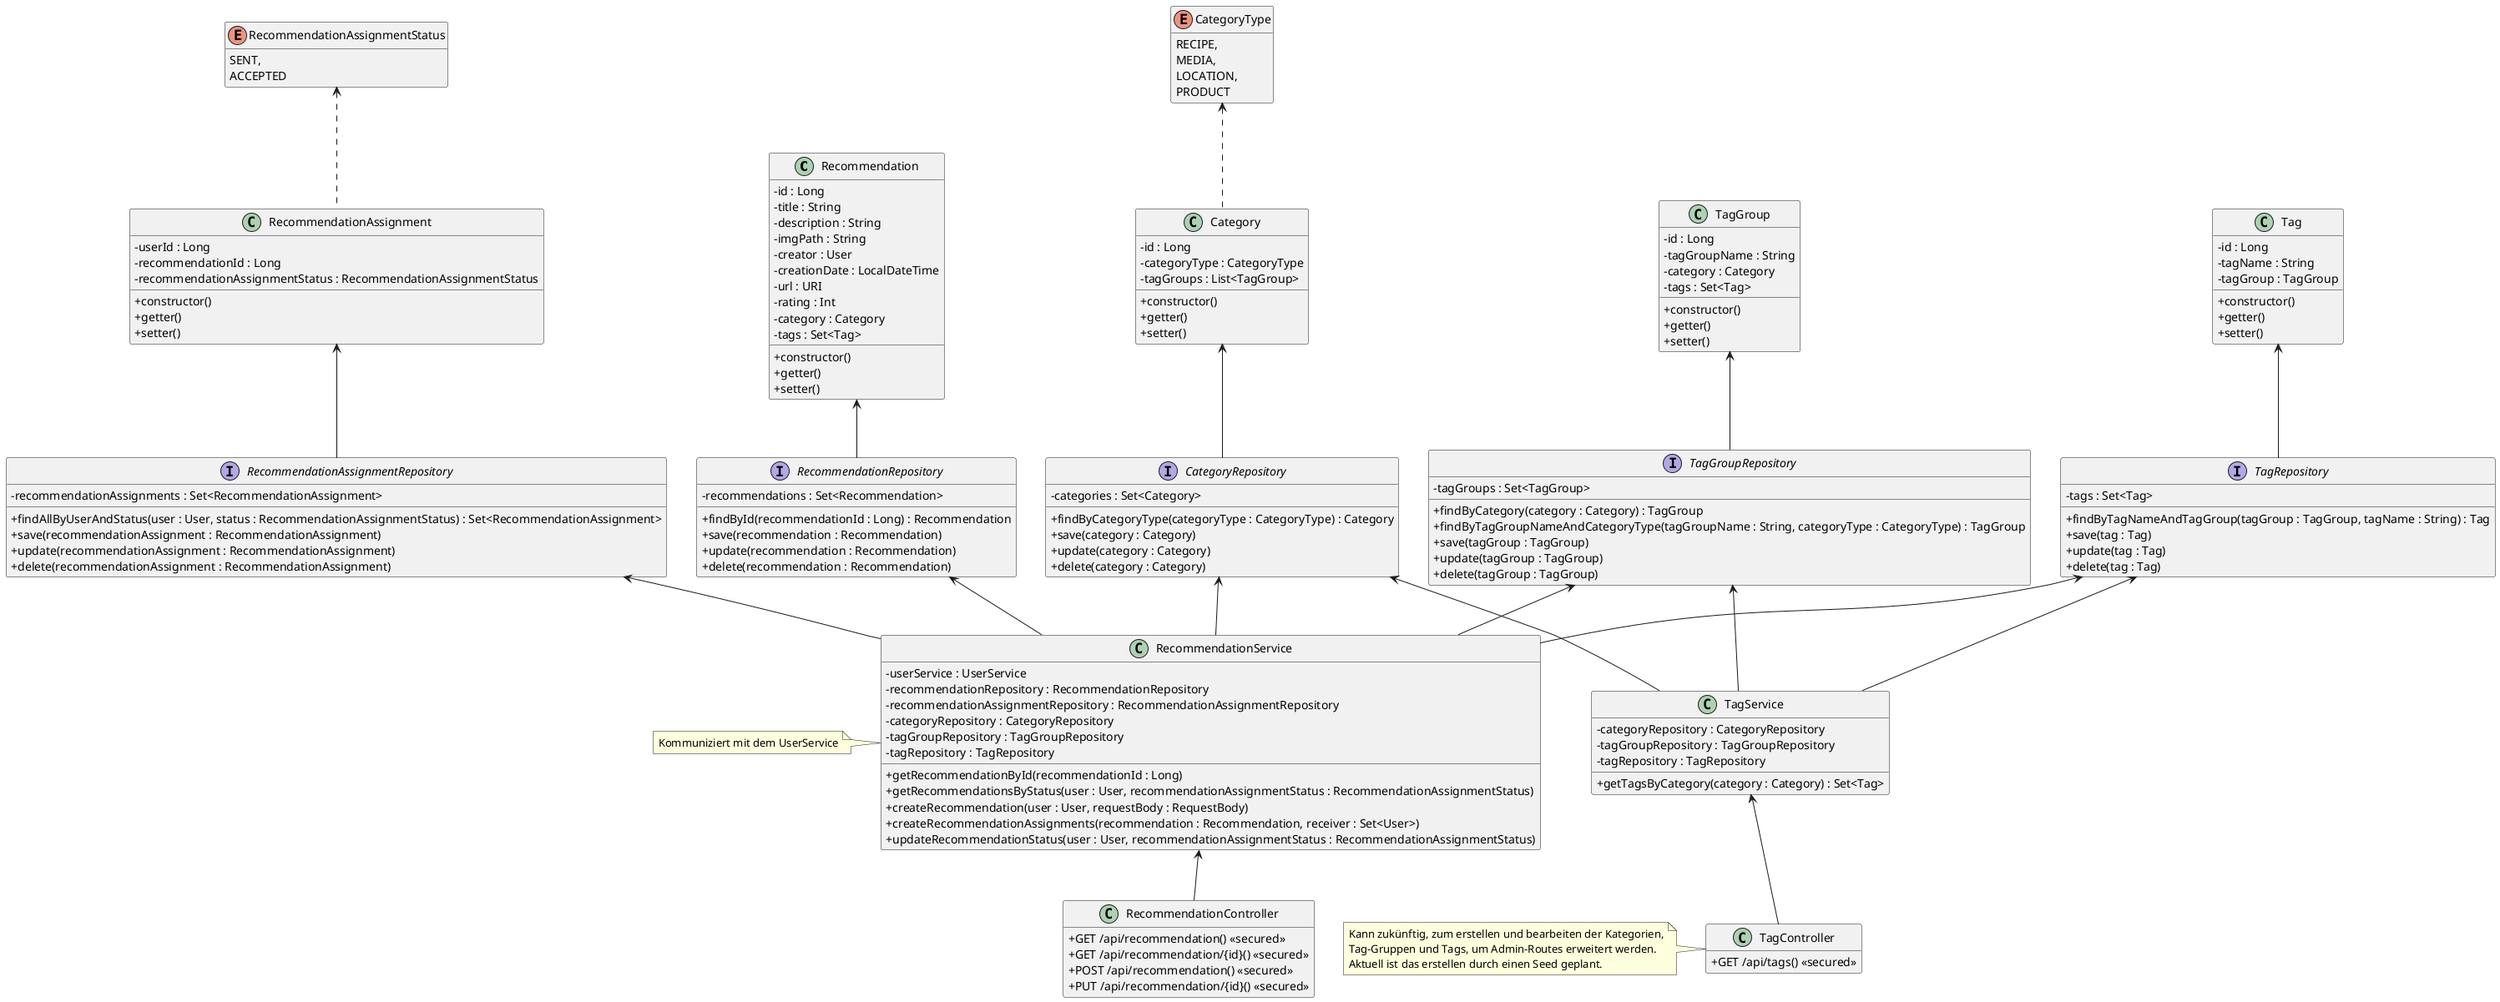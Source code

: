 @startuml
skinparam classAttributeIconSize 0
hide empty members

class Recommendation {
    - id : Long
    - title : String
    - description : String
    - imgPath : String
    - creator : User
    - creationDate : LocalDateTime
    - url : URI
    - rating : Int
    - category : Category
    - tags : Set<Tag>
    + constructor()
    + getter()
    + setter()
}
interface RecommendationRepository {
    - recommendations : Set<Recommendation>
    + findById(recommendationId : Long) : Recommendation
    + save(recommendation : Recommendation)
    + update(recommendation : Recommendation)
    + delete(recommendation : Recommendation)
}
class RecommendationService {
    - userService : UserService
    - recommendationRepository : RecommendationRepository
    - recommendationAssignmentRepository : RecommendationAssignmentRepository
    - categoryRepository : CategoryRepository
    - tagGroupRepository : TagGroupRepository
    - tagRepository : TagRepository
    + getRecommendationById(recommendationId : Long)
    + getRecommendationsByStatus(user : User, recommendationAssignmentStatus : RecommendationAssignmentStatus)
    + createRecommendation(user : User, requestBody : RequestBody)
    + createRecommendationAssignments(recommendation : Recommendation, receiver : Set<User>)
    + updateRecommendationStatus(user : User, recommendationAssignmentStatus : RecommendationAssignmentStatus)
}
class RecommendationController {
    + GET /api/recommendation() <<secured>>
    + GET /api/recommendation/{id}() <<secured>>
    + POST /api/recommendation() <<secured>>
    + PUT /api/recommendation/{id}() <<secured>>
}

class RecommendationAssignment {
    - userId : Long
    - recommendationId : Long
    - recommendationAssignmentStatus : RecommendationAssignmentStatus
    + constructor()
    + getter()
    + setter()
}
interface RecommendationAssignmentRepository {
    - recommendationAssignments : Set<RecommendationAssignment>
    + findAllByUserAndStatus(user : User, status : RecommendationAssignmentStatus) : Set<RecommendationAssignment>
    + save(recommendationAssignment : RecommendationAssignment)
    + update(recommendationAssignment : RecommendationAssignment)
    + delete(recommendationAssignment : RecommendationAssignment)
}
enum RecommendationAssignmentStatus {
    SENT,
    ACCEPTED
}

class Category {
    - id : Long
    - categoryType : CategoryType
    - tagGroups : List<TagGroup>
    + constructor()
    + getter()
    + setter()
}
interface CategoryRepository {
    - categories : Set<Category>
    + findByCategoryType(categoryType : CategoryType) : Category
    + save(category : Category)
    + update(category : Category)
    + delete(category : Category)
}
enum CategoryType {
    RECIPE,
    MEDIA,
    LOCATION,
    PRODUCT
}

class TagGroup {
    - id : Long
    - tagGroupName : String
    - category : Category
    - tags : Set<Tag>
    + constructor()
    + getter()
    + setter()
}
interface TagGroupRepository {
    - tagGroups : Set<TagGroup>
    + findByCategory(category : Category) : TagGroup
    + findByTagGroupNameAndCategoryType(tagGroupName : String, categoryType : CategoryType) : TagGroup
    + save(tagGroup : TagGroup)
    + update(tagGroup : TagGroup)
    + delete(tagGroup : TagGroup)
}

class Tag {
    - id : Long
    - tagName : String
    - tagGroup : TagGroup
    + constructor()
    + getter()
    + setter()
}
interface TagRepository {
    - tags : Set<Tag>
    + findByTagNameAndTagGroup(tagGroup : TagGroup, tagName : String) : Tag
    + save(tag : Tag)
    + update(tag : Tag)
    + delete(tag : Tag)
}
class TagService {
    - categoryRepository : CategoryRepository
    - tagGroupRepository : TagGroupRepository
    - tagRepository : TagRepository
    + getTagsByCategory(category : Category) : Set<Tag>
}
class TagController {
    + GET /api/tags() <<secured>>
}

Recommendation <-- RecommendationRepository
RecommendationRepository <-- RecommendationService
RecommendationService <-- RecommendationController

RecommendationAssignmentStatus <.. RecommendationAssignment
RecommendationAssignment <-- RecommendationAssignmentRepository
RecommendationAssignmentRepository <-- RecommendationService

CategoryType <.. Category
Category <-- CategoryRepository
CategoryRepository <-- RecommendationService
CategoryRepository <-- TagService

TagGroup <-- TagGroupRepository
TagGroupRepository <-- RecommendationService
TagGroupRepository <-- TagService

Tag <-- TagRepository
TagRepository <-- TagService
TagRepository <-- RecommendationService
TagService <-- TagController

note left of RecommendationService
    Kommuniziert mit dem UserService
end note

note left of TagController
    Kann zukünftig, zum erstellen und bearbeiten der Kategorien,
    Tag-Gruppen und Tags, um Admin-Routes erweitert werden.
    Aktuell ist das erstellen durch einen Seed geplant.
end note

@enduml